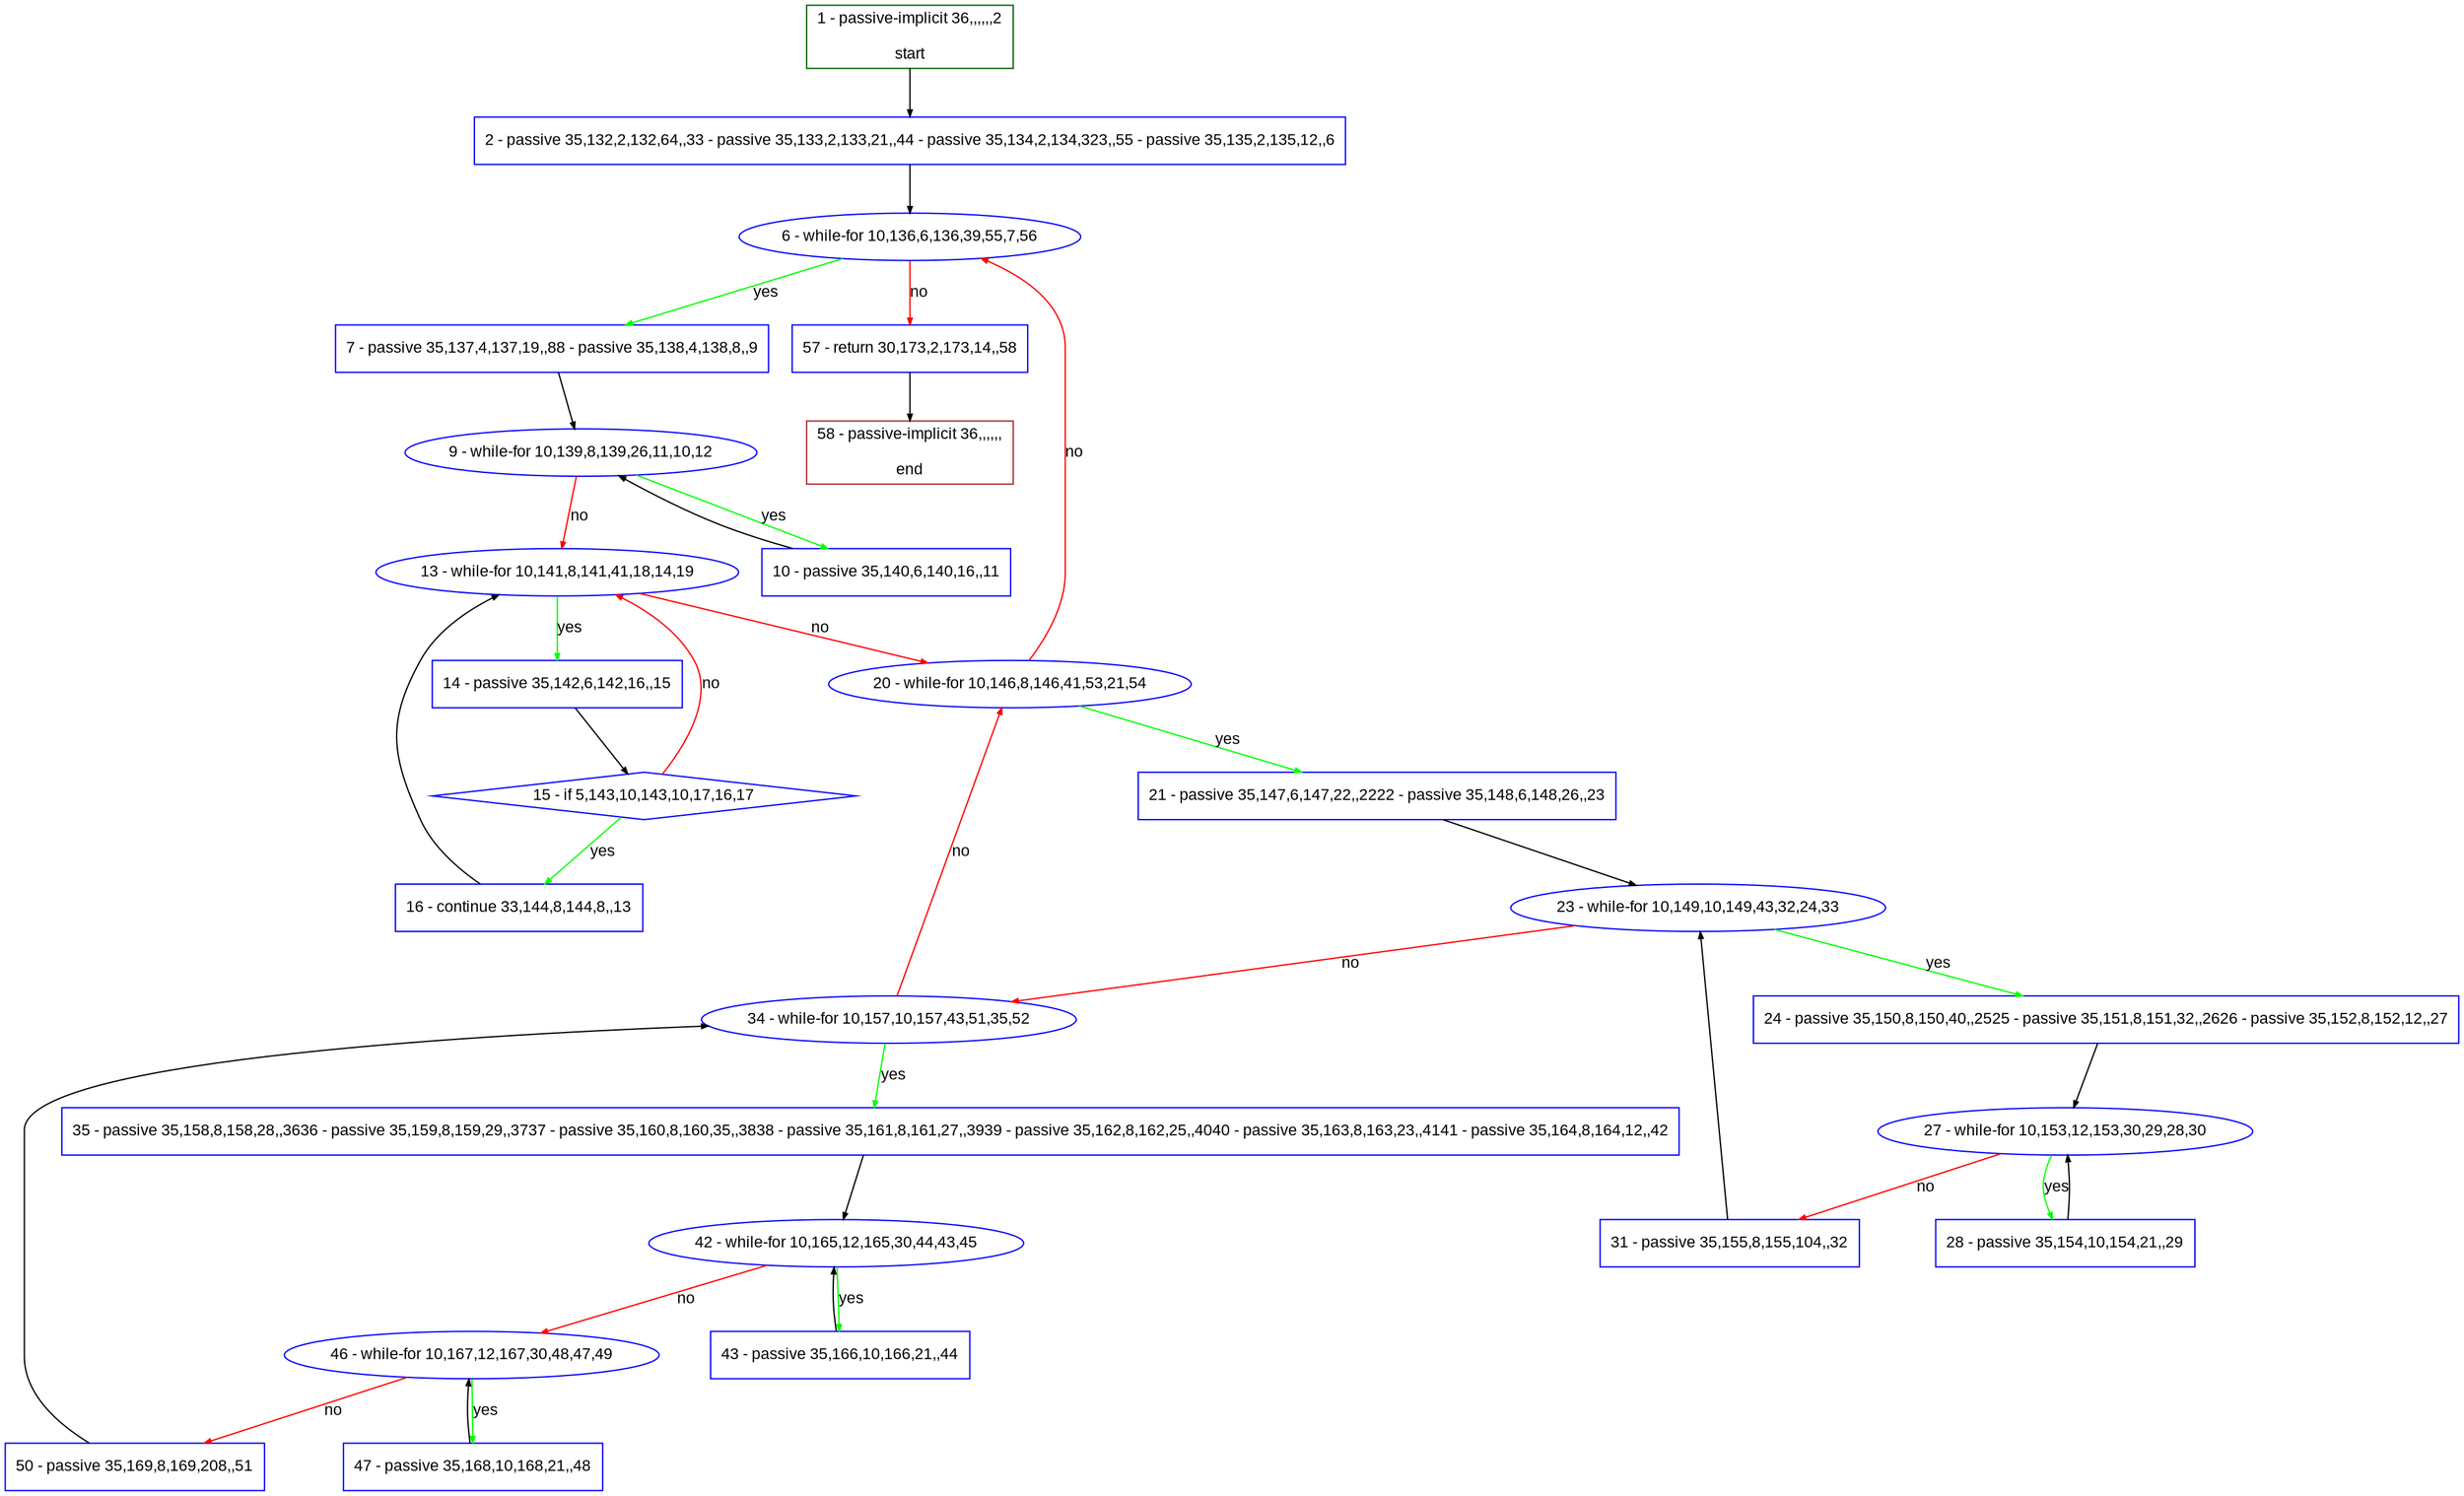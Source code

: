 digraph "" {
  graph [pack="true", label="", fontsize="12", packmode="clust", fontname="Arial", fillcolor="#FFFFCC", bgcolor="white", style="rounded,filled", compound="true"];
  node [node_initialized="no", label="", color="grey", fontsize="12", fillcolor="white", fontname="Arial", style="filled", shape="rectangle", compound="true", fixedsize="false"];
  edge [fontcolor="black", arrowhead="normal", arrowtail="none", arrowsize="0.5", ltail="", label="", color="black", fontsize="12", lhead="", fontname="Arial", dir="forward", compound="true"];
  __N1 [label="2 - passive 35,132,2,132,64,,33 - passive 35,133,2,133,21,,44 - passive 35,134,2,134,323,,55 - passive 35,135,2,135,12,,6", color="#0000ff", fillcolor="#ffffff", style="filled", shape="box"];
  __N2 [label="1 - passive-implicit 36,,,,,,2\n\nstart", color="#006400", fillcolor="#ffffff", style="filled", shape="box"];
  __N3 [label="6 - while-for 10,136,6,136,39,55,7,56", color="#0000ff", fillcolor="#ffffff", style="filled", shape="oval"];
  __N4 [label="7 - passive 35,137,4,137,19,,88 - passive 35,138,4,138,8,,9", color="#0000ff", fillcolor="#ffffff", style="filled", shape="box"];
  __N5 [label="57 - return 30,173,2,173,14,,58", color="#0000ff", fillcolor="#ffffff", style="filled", shape="box"];
  __N6 [label="9 - while-for 10,139,8,139,26,11,10,12", color="#0000ff", fillcolor="#ffffff", style="filled", shape="oval"];
  __N7 [label="10 - passive 35,140,6,140,16,,11", color="#0000ff", fillcolor="#ffffff", style="filled", shape="box"];
  __N8 [label="13 - while-for 10,141,8,141,41,18,14,19", color="#0000ff", fillcolor="#ffffff", style="filled", shape="oval"];
  __N9 [label="14 - passive 35,142,6,142,16,,15", color="#0000ff", fillcolor="#ffffff", style="filled", shape="box"];
  __N10 [label="20 - while-for 10,146,8,146,41,53,21,54", color="#0000ff", fillcolor="#ffffff", style="filled", shape="oval"];
  __N11 [label="15 - if 5,143,10,143,10,17,16,17", color="#0000ff", fillcolor="#ffffff", style="filled", shape="diamond"];
  __N12 [label="16 - continue 33,144,8,144,8,,13", color="#0000ff", fillcolor="#ffffff", style="filled", shape="box"];
  __N13 [label="21 - passive 35,147,6,147,22,,2222 - passive 35,148,6,148,26,,23", color="#0000ff", fillcolor="#ffffff", style="filled", shape="box"];
  __N14 [label="23 - while-for 10,149,10,149,43,32,24,33", color="#0000ff", fillcolor="#ffffff", style="filled", shape="oval"];
  __N15 [label="24 - passive 35,150,8,150,40,,2525 - passive 35,151,8,151,32,,2626 - passive 35,152,8,152,12,,27", color="#0000ff", fillcolor="#ffffff", style="filled", shape="box"];
  __N16 [label="34 - while-for 10,157,10,157,43,51,35,52", color="#0000ff", fillcolor="#ffffff", style="filled", shape="oval"];
  __N17 [label="27 - while-for 10,153,12,153,30,29,28,30", color="#0000ff", fillcolor="#ffffff", style="filled", shape="oval"];
  __N18 [label="28 - passive 35,154,10,154,21,,29", color="#0000ff", fillcolor="#ffffff", style="filled", shape="box"];
  __N19 [label="31 - passive 35,155,8,155,104,,32", color="#0000ff", fillcolor="#ffffff", style="filled", shape="box"];
  __N20 [label="35 - passive 35,158,8,158,28,,3636 - passive 35,159,8,159,29,,3737 - passive 35,160,8,160,35,,3838 - passive 35,161,8,161,27,,3939 - passive 35,162,8,162,25,,4040 - passive 35,163,8,163,23,,4141 - passive 35,164,8,164,12,,42", color="#0000ff", fillcolor="#ffffff", style="filled", shape="box"];
  __N21 [label="42 - while-for 10,165,12,165,30,44,43,45", color="#0000ff", fillcolor="#ffffff", style="filled", shape="oval"];
  __N22 [label="43 - passive 35,166,10,166,21,,44", color="#0000ff", fillcolor="#ffffff", style="filled", shape="box"];
  __N23 [label="46 - while-for 10,167,12,167,30,48,47,49", color="#0000ff", fillcolor="#ffffff", style="filled", shape="oval"];
  __N24 [label="47 - passive 35,168,10,168,21,,48", color="#0000ff", fillcolor="#ffffff", style="filled", shape="box"];
  __N25 [label="50 - passive 35,169,8,169,208,,51", color="#0000ff", fillcolor="#ffffff", style="filled", shape="box"];
  __N26 [label="58 - passive-implicit 36,,,,,,\n\nend", color="#a52a2a", fillcolor="#ffffff", style="filled", shape="box"];
  __N2 -> __N1 [arrowhead="normal", arrowtail="none", color="#000000", label="", dir="forward"];
  __N1 -> __N3 [arrowhead="normal", arrowtail="none", color="#000000", label="", dir="forward"];
  __N3 -> __N4 [arrowhead="normal", arrowtail="none", color="#00ff00", label="yes", dir="forward"];
  __N3 -> __N5 [arrowhead="normal", arrowtail="none", color="#ff0000", label="no", dir="forward"];
  __N4 -> __N6 [arrowhead="normal", arrowtail="none", color="#000000", label="", dir="forward"];
  __N6 -> __N7 [arrowhead="normal", arrowtail="none", color="#00ff00", label="yes", dir="forward"];
  __N7 -> __N6 [arrowhead="normal", arrowtail="none", color="#000000", label="", dir="forward"];
  __N6 -> __N8 [arrowhead="normal", arrowtail="none", color="#ff0000", label="no", dir="forward"];
  __N8 -> __N9 [arrowhead="normal", arrowtail="none", color="#00ff00", label="yes", dir="forward"];
  __N8 -> __N10 [arrowhead="normal", arrowtail="none", color="#ff0000", label="no", dir="forward"];
  __N9 -> __N11 [arrowhead="normal", arrowtail="none", color="#000000", label="", dir="forward"];
  __N11 -> __N8 [arrowhead="normal", arrowtail="none", color="#ff0000", label="no", dir="forward"];
  __N11 -> __N12 [arrowhead="normal", arrowtail="none", color="#00ff00", label="yes", dir="forward"];
  __N12 -> __N8 [arrowhead="normal", arrowtail="none", color="#000000", label="", dir="forward"];
  __N10 -> __N3 [arrowhead="normal", arrowtail="none", color="#ff0000", label="no", dir="forward"];
  __N10 -> __N13 [arrowhead="normal", arrowtail="none", color="#00ff00", label="yes", dir="forward"];
  __N13 -> __N14 [arrowhead="normal", arrowtail="none", color="#000000", label="", dir="forward"];
  __N14 -> __N15 [arrowhead="normal", arrowtail="none", color="#00ff00", label="yes", dir="forward"];
  __N14 -> __N16 [arrowhead="normal", arrowtail="none", color="#ff0000", label="no", dir="forward"];
  __N15 -> __N17 [arrowhead="normal", arrowtail="none", color="#000000", label="", dir="forward"];
  __N17 -> __N18 [arrowhead="normal", arrowtail="none", color="#00ff00", label="yes", dir="forward"];
  __N18 -> __N17 [arrowhead="normal", arrowtail="none", color="#000000", label="", dir="forward"];
  __N17 -> __N19 [arrowhead="normal", arrowtail="none", color="#ff0000", label="no", dir="forward"];
  __N19 -> __N14 [arrowhead="normal", arrowtail="none", color="#000000", label="", dir="forward"];
  __N16 -> __N10 [arrowhead="normal", arrowtail="none", color="#ff0000", label="no", dir="forward"];
  __N16 -> __N20 [arrowhead="normal", arrowtail="none", color="#00ff00", label="yes", dir="forward"];
  __N20 -> __N21 [arrowhead="normal", arrowtail="none", color="#000000", label="", dir="forward"];
  __N21 -> __N22 [arrowhead="normal", arrowtail="none", color="#00ff00", label="yes", dir="forward"];
  __N22 -> __N21 [arrowhead="normal", arrowtail="none", color="#000000", label="", dir="forward"];
  __N21 -> __N23 [arrowhead="normal", arrowtail="none", color="#ff0000", label="no", dir="forward"];
  __N23 -> __N24 [arrowhead="normal", arrowtail="none", color="#00ff00", label="yes", dir="forward"];
  __N24 -> __N23 [arrowhead="normal", arrowtail="none", color="#000000", label="", dir="forward"];
  __N23 -> __N25 [arrowhead="normal", arrowtail="none", color="#ff0000", label="no", dir="forward"];
  __N25 -> __N16 [arrowhead="normal", arrowtail="none", color="#000000", label="", dir="forward"];
  __N5 -> __N26 [arrowhead="normal", arrowtail="none", color="#000000", label="", dir="forward"];
}
